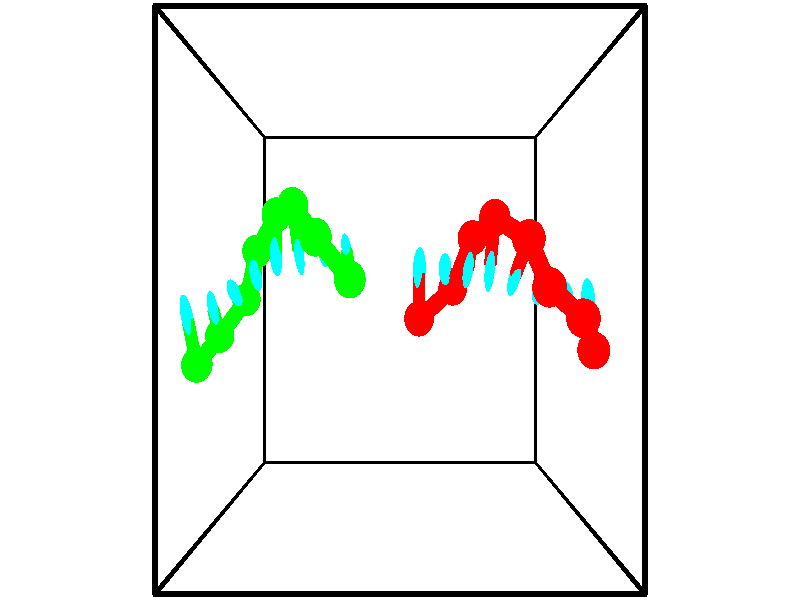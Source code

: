 // switches for output
#declare DRAW_BASES = 1; // possible values are 0, 1; only relevant for DNA ribbons
#declare DRAW_BASES_TYPE = 3; // possible values are 1, 2, 3; only relevant for DNA ribbons
#declare DRAW_FOG = 0; // set to 1 to enable fog

#include "colors.inc"

#include "transforms.inc"
background { rgb <1, 1, 1>}

#default {
   normal{
       ripples 0.25
       frequency 0.20
       turbulence 0.2
       lambda 5
   }
	finish {
		phong 0.1
		phong_size 40.
	}
}

// original window dimensions: 1024x640


// camera settings

camera {
	sky <-0, 1, 0>
	up <-0, 1, 0>
	right 1.6 * <1, 0, 0>
	location <2.5, 2.5, 11.1562>
	look_at <2.5, 2.5, 2.5>
	direction <0, 0, -8.6562>
	angle 67.0682
}


# declare cpy_camera_pos = <2.5, 2.5, 11.1562>;
# if (DRAW_FOG = 1)
fog {
	fog_type 2
	up vnormalize(cpy_camera_pos)
	color rgbt<1,1,1,0.3>
	distance 1e-5
	fog_alt 3e-3
	fog_offset 4
}
# end


// LIGHTS

# declare lum = 6;
global_settings {
	ambient_light rgb lum * <0.05, 0.05, 0.05>
	max_trace_level 15
}# declare cpy_direct_light_amount = 0.25;
light_source
{	1000 * <-1, -1, 1>,
	rgb lum * cpy_direct_light_amount
	parallel
}

light_source
{	1000 * <1, 1, -1>,
	rgb lum * cpy_direct_light_amount
	parallel
}

// strand 0

// nucleotide -1

// particle -1
sphere {
	<2.820170, 2.236959, 0.992134> 0.250000
	pigment { color rgbt <1,0,0,0> }
	no_shadow
}
cylinder {
	<2.824291, 2.635582, 1.025034>,  <2.826764, 2.874756, 1.044774>, 0.100000
	pigment { color rgbt <1,0,0,0> }
	no_shadow
}
cylinder {
	<2.824291, 2.635582, 1.025034>,  <2.820170, 2.236959, 0.992134>, 0.100000
	pigment { color rgbt <1,0,0,0> }
	no_shadow
}

// particle -1
sphere {
	<2.824291, 2.635582, 1.025034> 0.100000
	pigment { color rgbt <1,0,0,0> }
	no_shadow
}
sphere {
	0, 1
	scale<0.080000,0.200000,0.300000>
	matrix <0.909428, -0.043536, 0.413577,
		0.415735, 0.070540, -0.906746,
		0.010302, 0.996558, 0.082251,
		2.827382, 2.934550, 1.049709>
	pigment { color rgbt <0,1,1,0> }
	no_shadow
}
cylinder {
	<3.421794, 2.668278, 0.603992>,  <2.820170, 2.236959, 0.992134>, 0.130000
	pigment { color rgbt <1,0,0,0> }
	no_shadow
}

// nucleotide -1

// particle -1
sphere {
	<3.421794, 2.668278, 0.603992> 0.250000
	pigment { color rgbt <1,0,0,0> }
	no_shadow
}
cylinder {
	<3.319248, 2.813255, 0.962414>,  <3.257720, 2.900242, 1.177467>, 0.100000
	pigment { color rgbt <1,0,0,0> }
	no_shadow
}
cylinder {
	<3.319248, 2.813255, 0.962414>,  <3.421794, 2.668278, 0.603992>, 0.100000
	pigment { color rgbt <1,0,0,0> }
	no_shadow
}

// particle -1
sphere {
	<3.319248, 2.813255, 0.962414> 0.100000
	pigment { color rgbt <1,0,0,0> }
	no_shadow
}
sphere {
	0, 1
	scale<0.080000,0.200000,0.300000>
	matrix <0.941645, -0.115556, 0.316151,
		0.218132, 0.924814, -0.311668,
		-0.256366, 0.362443, 0.896053,
		3.242338, 2.921988, 1.231230>
	pigment { color rgbt <0,1,1,0> }
	no_shadow
}
cylinder {
	<3.737982, 3.385206, 0.824765>,  <3.421794, 2.668278, 0.603992>, 0.130000
	pigment { color rgbt <1,0,0,0> }
	no_shadow
}

// nucleotide -1

// particle -1
sphere {
	<3.737982, 3.385206, 0.824765> 0.250000
	pigment { color rgbt <1,0,0,0> }
	no_shadow
}
cylinder {
	<3.664619, 3.112747, 1.108286>,  <3.620602, 2.949272, 1.278399>, 0.100000
	pigment { color rgbt <1,0,0,0> }
	no_shadow
}
cylinder {
	<3.664619, 3.112747, 1.108286>,  <3.737982, 3.385206, 0.824765>, 0.100000
	pigment { color rgbt <1,0,0,0> }
	no_shadow
}

// particle -1
sphere {
	<3.664619, 3.112747, 1.108286> 0.100000
	pigment { color rgbt <1,0,0,0> }
	no_shadow
}
sphere {
	0, 1
	scale<0.080000,0.200000,0.300000>
	matrix <0.978247, -0.197555, 0.063279,
		0.096925, 0.704991, 0.702562,
		-0.183406, -0.681146, 0.708803,
		3.609598, 2.908403, 1.320927>
	pigment { color rgbt <0,1,1,0> }
	no_shadow
}
cylinder {
	<4.024728, 3.601757, 1.445799>,  <3.737982, 3.385206, 0.824765>, 0.130000
	pigment { color rgbt <1,0,0,0> }
	no_shadow
}

// nucleotide -1

// particle -1
sphere {
	<4.024728, 3.601757, 1.445799> 0.250000
	pigment { color rgbt <1,0,0,0> }
	no_shadow
}
cylinder {
	<3.985378, 3.206085, 1.402260>,  <3.961768, 2.968682, 1.376136>, 0.100000
	pigment { color rgbt <1,0,0,0> }
	no_shadow
}
cylinder {
	<3.985378, 3.206085, 1.402260>,  <4.024728, 3.601757, 1.445799>, 0.100000
	pigment { color rgbt <1,0,0,0> }
	no_shadow
}

// particle -1
sphere {
	<3.985378, 3.206085, 1.402260> 0.100000
	pigment { color rgbt <1,0,0,0> }
	no_shadow
}
sphere {
	0, 1
	scale<0.080000,0.200000,0.300000>
	matrix <0.989925, -0.108464, 0.091015,
		-0.101836, -0.098797, 0.989883,
		-0.098374, -0.989179, -0.108848,
		3.955866, 2.909332, 1.369606>
	pigment { color rgbt <0,1,1,0> }
	no_shadow
}
cylinder {
	<4.463289, 3.276482, 1.957871>,  <4.024728, 3.601757, 1.445799>, 0.130000
	pigment { color rgbt <1,0,0,0> }
	no_shadow
}

// nucleotide -1

// particle -1
sphere {
	<4.463289, 3.276482, 1.957871> 0.250000
	pigment { color rgbt <1,0,0,0> }
	no_shadow
}
cylinder {
	<4.394058, 3.007477, 1.670046>,  <4.352520, 2.846074, 1.497351>, 0.100000
	pigment { color rgbt <1,0,0,0> }
	no_shadow
}
cylinder {
	<4.394058, 3.007477, 1.670046>,  <4.463289, 3.276482, 1.957871>, 0.100000
	pigment { color rgbt <1,0,0,0> }
	no_shadow
}

// particle -1
sphere {
	<4.394058, 3.007477, 1.670046> 0.100000
	pigment { color rgbt <1,0,0,0> }
	no_shadow
}
sphere {
	0, 1
	scale<0.080000,0.200000,0.300000>
	matrix <0.975259, -0.219037, -0.029866,
		-0.137526, -0.706930, 0.693784,
		-0.173078, -0.672512, -0.719563,
		4.342135, 2.805723, 1.454177>
	pigment { color rgbt <0,1,1,0> }
	no_shadow
}
cylinder {
	<4.719449, 2.655711, 2.196825>,  <4.463289, 3.276482, 1.957871>, 0.130000
	pigment { color rgbt <1,0,0,0> }
	no_shadow
}

// nucleotide -1

// particle -1
sphere {
	<4.719449, 2.655711, 2.196825> 0.250000
	pigment { color rgbt <1,0,0,0> }
	no_shadow
}
cylinder {
	<4.716137, 2.642418, 1.797060>,  <4.714150, 2.634442, 1.557201>, 0.100000
	pigment { color rgbt <1,0,0,0> }
	no_shadow
}
cylinder {
	<4.716137, 2.642418, 1.797060>,  <4.719449, 2.655711, 2.196825>, 0.100000
	pigment { color rgbt <1,0,0,0> }
	no_shadow
}

// particle -1
sphere {
	<4.716137, 2.642418, 1.797060> 0.100000
	pigment { color rgbt <1,0,0,0> }
	no_shadow
}
sphere {
	0, 1
	scale<0.080000,0.200000,0.300000>
	matrix <0.994806, -0.101674, -0.004860,
		-0.101453, -0.994263, 0.033901,
		-0.008279, -0.033232, -0.999413,
		4.713654, 2.632448, 1.497236>
	pigment { color rgbt <0,1,1,0> }
	no_shadow
}
cylinder {
	<5.266368, 2.270742, 2.048551>,  <4.719449, 2.655711, 2.196825>, 0.130000
	pigment { color rgbt <1,0,0,0> }
	no_shadow
}

// nucleotide -1

// particle -1
sphere {
	<5.266368, 2.270742, 2.048551> 0.250000
	pigment { color rgbt <1,0,0,0> }
	no_shadow
}
cylinder {
	<5.196508, 2.437866, 1.691916>,  <5.154593, 2.538141, 1.477934>, 0.100000
	pigment { color rgbt <1,0,0,0> }
	no_shadow
}
cylinder {
	<5.196508, 2.437866, 1.691916>,  <5.266368, 2.270742, 2.048551>, 0.100000
	pigment { color rgbt <1,0,0,0> }
	no_shadow
}

// particle -1
sphere {
	<5.196508, 2.437866, 1.691916> 0.100000
	pigment { color rgbt <1,0,0,0> }
	no_shadow
}
sphere {
	0, 1
	scale<0.080000,0.200000,0.300000>
	matrix <0.979235, -0.020962, -0.201641,
		-0.102937, -0.908292, -0.405475,
		-0.174649, 0.417811, -0.891589,
		5.144114, 2.563210, 1.424439>
	pigment { color rgbt <0,1,1,0> }
	no_shadow
}
cylinder {
	<5.580912, 1.832319, 1.550931>,  <5.266368, 2.270742, 2.048551>, 0.130000
	pigment { color rgbt <1,0,0,0> }
	no_shadow
}

// nucleotide -1

// particle -1
sphere {
	<5.580912, 1.832319, 1.550931> 0.250000
	pigment { color rgbt <1,0,0,0> }
	no_shadow
}
cylinder {
	<5.568266, 2.215118, 1.435587>,  <5.560678, 2.444798, 1.366380>, 0.100000
	pigment { color rgbt <1,0,0,0> }
	no_shadow
}
cylinder {
	<5.568266, 2.215118, 1.435587>,  <5.580912, 1.832319, 1.550931>, 0.100000
	pigment { color rgbt <1,0,0,0> }
	no_shadow
}

// particle -1
sphere {
	<5.568266, 2.215118, 1.435587> 0.100000
	pigment { color rgbt <1,0,0,0> }
	no_shadow
}
sphere {
	0, 1
	scale<0.080000,0.200000,0.300000>
	matrix <0.995746, 0.005176, -0.091991,
		-0.086543, -0.290043, -0.953093,
		-0.031615, 0.957000, -0.288361,
		5.558782, 2.502218, 1.349079>
	pigment { color rgbt <0,1,1,0> }
	no_shadow
}
// strand 1

// nucleotide -1

// particle -1
sphere {
	<1.706047, 2.771146, 1.594449> 0.250000
	pigment { color rgbt <0,1,0,0> }
	no_shadow
}
cylinder {
	<1.649590, 3.015160, 1.282568>,  <1.615715, 3.161568, 1.095439>, 0.100000
	pigment { color rgbt <0,1,0,0> }
	no_shadow
}
cylinder {
	<1.649590, 3.015160, 1.282568>,  <1.706047, 2.771146, 1.594449>, 0.100000
	pigment { color rgbt <0,1,0,0> }
	no_shadow
}

// particle -1
sphere {
	<1.649590, 3.015160, 1.282568> 0.100000
	pigment { color rgbt <0,1,0,0> }
	no_shadow
}
sphere {
	0, 1
	scale<0.080000,0.200000,0.300000>
	matrix <-0.979088, -0.202574, 0.018743,
		-0.146514, 0.766042, 0.625870,
		-0.141143, 0.610035, -0.779702,
		1.607247, 3.198170, 1.048657>
	pigment { color rgbt <0,1,1,0> }
	no_shadow
}
cylinder {
	<1.192710, 3.309550, 1.825636>,  <1.706047, 2.771146, 1.594449>, 0.130000
	pigment { color rgbt <0,1,0,0> }
	no_shadow
}

// nucleotide -1

// particle -1
sphere {
	<1.192710, 3.309550, 1.825636> 0.250000
	pigment { color rgbt <0,1,0,0> }
	no_shadow
}
cylinder {
	<1.218849, 3.225754, 1.435387>,  <1.234533, 3.175476, 1.201237>, 0.100000
	pigment { color rgbt <0,1,0,0> }
	no_shadow
}
cylinder {
	<1.218849, 3.225754, 1.435387>,  <1.192710, 3.309550, 1.825636>, 0.100000
	pigment { color rgbt <0,1,0,0> }
	no_shadow
}

// particle -1
sphere {
	<1.218849, 3.225754, 1.435387> 0.100000
	pigment { color rgbt <0,1,0,0> }
	no_shadow
}
sphere {
	0, 1
	scale<0.080000,0.200000,0.300000>
	matrix <-0.993792, -0.101885, -0.044689,
		-0.090040, 0.972488, -0.214849,
		0.065349, -0.209491, -0.975624,
		1.238454, 3.162906, 1.142699>
	pigment { color rgbt <0,1,1,0> }
	no_shadow
}
cylinder {
	<0.758184, 3.775652, 1.352321>,  <1.192710, 3.309550, 1.825636>, 0.130000
	pigment { color rgbt <0,1,0,0> }
	no_shadow
}

// nucleotide -1

// particle -1
sphere {
	<0.758184, 3.775652, 1.352321> 0.250000
	pigment { color rgbt <0,1,0,0> }
	no_shadow
}
cylinder {
	<0.790512, 3.409492, 1.194580>,  <0.809909, 3.189797, 1.099936>, 0.100000
	pigment { color rgbt <0,1,0,0> }
	no_shadow
}
cylinder {
	<0.790512, 3.409492, 1.194580>,  <0.758184, 3.775652, 1.352321>, 0.100000
	pigment { color rgbt <0,1,0,0> }
	no_shadow
}

// particle -1
sphere {
	<0.790512, 3.409492, 1.194580> 0.100000
	pigment { color rgbt <0,1,0,0> }
	no_shadow
}
sphere {
	0, 1
	scale<0.080000,0.200000,0.300000>
	matrix <-0.977015, -0.151058, 0.150413,
		-0.197258, 0.373131, -0.906567,
		0.080820, -0.915399, -0.394351,
		0.814758, 3.134873, 1.076275>
	pigment { color rgbt <0,1,1,0> }
	no_shadow
}
cylinder {
	<0.353815, 3.732108, 0.683147>,  <0.758184, 3.775652, 1.352321>, 0.130000
	pigment { color rgbt <0,1,0,0> }
	no_shadow
}

// nucleotide -1

// particle -1
sphere {
	<0.353815, 3.732108, 0.683147> 0.250000
	pigment { color rgbt <0,1,0,0> }
	no_shadow
}
cylinder {
	<0.389290, 3.377182, 0.864170>,  <0.410575, 3.164227, 0.972784>, 0.100000
	pigment { color rgbt <0,1,0,0> }
	no_shadow
}
cylinder {
	<0.389290, 3.377182, 0.864170>,  <0.353815, 3.732108, 0.683147>, 0.100000
	pigment { color rgbt <0,1,0,0> }
	no_shadow
}

// particle -1
sphere {
	<0.389290, 3.377182, 0.864170> 0.100000
	pigment { color rgbt <0,1,0,0> }
	no_shadow
}
sphere {
	0, 1
	scale<0.080000,0.200000,0.300000>
	matrix <-0.979950, -0.159113, -0.119925,
		0.178419, -0.432848, -0.883634,
		0.088688, -0.887314, 0.452558,
		0.415896, 3.110988, 0.999937>
	pigment { color rgbt <0,1,1,0> }
	no_shadow
}
cylinder {
	<-0.071712, 3.226822, 0.325291>,  <0.353815, 3.732108, 0.683147>, 0.130000
	pigment { color rgbt <0,1,0,0> }
	no_shadow
}

// nucleotide -1

// particle -1
sphere {
	<-0.071712, 3.226822, 0.325291> 0.250000
	pigment { color rgbt <0,1,0,0> }
	no_shadow
}
cylinder {
	<-0.000771, 3.011826, 0.655054>,  <0.041794, 2.882828, 0.852912>, 0.100000
	pigment { color rgbt <0,1,0,0> }
	no_shadow
}
cylinder {
	<-0.000771, 3.011826, 0.655054>,  <-0.071712, 3.226822, 0.325291>, 0.100000
	pigment { color rgbt <0,1,0,0> }
	no_shadow
}

// particle -1
sphere {
	<-0.000771, 3.011826, 0.655054> 0.100000
	pigment { color rgbt <0,1,0,0> }
	no_shadow
}
sphere {
	0, 1
	scale<0.080000,0.200000,0.300000>
	matrix <-0.943450, -0.331261, -0.013009,
		0.280086, -0.775481, -0.565846,
		0.177354, -0.537491, 0.824409,
		0.052436, 2.850578, 0.902377>
	pigment { color rgbt <0,1,1,0> }
	no_shadow
}
cylinder {
	<-0.284475, 2.505697, 0.207116>,  <-0.071712, 3.226822, 0.325291>, 0.130000
	pigment { color rgbt <0,1,0,0> }
	no_shadow
}

// nucleotide -1

// particle -1
sphere {
	<-0.284475, 2.505697, 0.207116> 0.250000
	pigment { color rgbt <0,1,0,0> }
	no_shadow
}
cylinder {
	<-0.297951, 2.559731, 0.603220>,  <-0.306036, 2.592151, 0.840883>, 0.100000
	pigment { color rgbt <0,1,0,0> }
	no_shadow
}
cylinder {
	<-0.297951, 2.559731, 0.603220>,  <-0.284475, 2.505697, 0.207116>, 0.100000
	pigment { color rgbt <0,1,0,0> }
	no_shadow
}

// particle -1
sphere {
	<-0.297951, 2.559731, 0.603220> 0.100000
	pigment { color rgbt <0,1,0,0> }
	no_shadow
}
sphere {
	0, 1
	scale<0.080000,0.200000,0.300000>
	matrix <-0.925497, -0.378222, 0.020109,
		0.377254, -0.915806, 0.137762,
		-0.033689, 0.135084, 0.990261,
		-0.308057, 2.600256, 0.900298>
	pigment { color rgbt <0,1,1,0> }
	no_shadow
}
cylinder {
	<-0.710240, 1.965548, 0.402830>,  <-0.284475, 2.505697, 0.207116>, 0.130000
	pigment { color rgbt <0,1,0,0> }
	no_shadow
}

// nucleotide -1

// particle -1
sphere {
	<-0.710240, 1.965548, 0.402830> 0.250000
	pigment { color rgbt <0,1,0,0> }
	no_shadow
}
cylinder {
	<-0.681488, 2.205742, 0.721390>,  <-0.664237, 2.349858, 0.912525>, 0.100000
	pigment { color rgbt <0,1,0,0> }
	no_shadow
}
cylinder {
	<-0.681488, 2.205742, 0.721390>,  <-0.710240, 1.965548, 0.402830>, 0.100000
	pigment { color rgbt <0,1,0,0> }
	no_shadow
}

// particle -1
sphere {
	<-0.681488, 2.205742, 0.721390> 0.100000
	pigment { color rgbt <0,1,0,0> }
	no_shadow
}
sphere {
	0, 1
	scale<0.080000,0.200000,0.300000>
	matrix <-0.951073, -0.199289, 0.236104,
		0.300490, -0.774404, 0.556780,
		0.071880, 0.600485, 0.796399,
		-0.659924, 2.385887, 0.960309>
	pigment { color rgbt <0,1,1,0> }
	no_shadow
}
cylinder {
	<-0.899480, 1.597844, 1.051642>,  <-0.710240, 1.965548, 0.402830>, 0.130000
	pigment { color rgbt <0,1,0,0> }
	no_shadow
}

// nucleotide -1

// particle -1
sphere {
	<-0.899480, 1.597844, 1.051642> 0.250000
	pigment { color rgbt <0,1,0,0> }
	no_shadow
}
cylinder {
	<-0.985054, 1.987419, 1.081778>,  <-1.036399, 2.221164, 1.099859>, 0.100000
	pigment { color rgbt <0,1,0,0> }
	no_shadow
}
cylinder {
	<-0.985054, 1.987419, 1.081778>,  <-0.899480, 1.597844, 1.051642>, 0.100000
	pigment { color rgbt <0,1,0,0> }
	no_shadow
}

// particle -1
sphere {
	<-0.985054, 1.987419, 1.081778> 0.100000
	pigment { color rgbt <0,1,0,0> }
	no_shadow
}
sphere {
	0, 1
	scale<0.080000,0.200000,0.300000>
	matrix <-0.974743, -0.217899, 0.048941,
		0.064082, -0.062967, 0.995956,
		-0.213936, 0.973938, 0.075340,
		-1.049235, 2.279601, 1.104379>
	pigment { color rgbt <0,1,1,0> }
	no_shadow
}
// box output
cylinder {
	<0.000000, 0.000000, 0.000000>,  <5.000000, 0.000000, 0.000000>, 0.025000
	pigment { color rgbt <0,0,0,0> }
	no_shadow
}
cylinder {
	<0.000000, 0.000000, 0.000000>,  <0.000000, 5.000000, 0.000000>, 0.025000
	pigment { color rgbt <0,0,0,0> }
	no_shadow
}
cylinder {
	<0.000000, 0.000000, 0.000000>,  <0.000000, 0.000000, 5.000000>, 0.025000
	pigment { color rgbt <0,0,0,0> }
	no_shadow
}
cylinder {
	<5.000000, 5.000000, 5.000000>,  <0.000000, 5.000000, 5.000000>, 0.025000
	pigment { color rgbt <0,0,0,0> }
	no_shadow
}
cylinder {
	<5.000000, 5.000000, 5.000000>,  <5.000000, 0.000000, 5.000000>, 0.025000
	pigment { color rgbt <0,0,0,0> }
	no_shadow
}
cylinder {
	<5.000000, 5.000000, 5.000000>,  <5.000000, 5.000000, 0.000000>, 0.025000
	pigment { color rgbt <0,0,0,0> }
	no_shadow
}
cylinder {
	<0.000000, 0.000000, 5.000000>,  <0.000000, 5.000000, 5.000000>, 0.025000
	pigment { color rgbt <0,0,0,0> }
	no_shadow
}
cylinder {
	<0.000000, 0.000000, 5.000000>,  <5.000000, 0.000000, 5.000000>, 0.025000
	pigment { color rgbt <0,0,0,0> }
	no_shadow
}
cylinder {
	<5.000000, 5.000000, 0.000000>,  <0.000000, 5.000000, 0.000000>, 0.025000
	pigment { color rgbt <0,0,0,0> }
	no_shadow
}
cylinder {
	<5.000000, 5.000000, 0.000000>,  <5.000000, 0.000000, 0.000000>, 0.025000
	pigment { color rgbt <0,0,0,0> }
	no_shadow
}
cylinder {
	<5.000000, 0.000000, 5.000000>,  <5.000000, 0.000000, 0.000000>, 0.025000
	pigment { color rgbt <0,0,0,0> }
	no_shadow
}
cylinder {
	<0.000000, 5.000000, 0.000000>,  <0.000000, 5.000000, 5.000000>, 0.025000
	pigment { color rgbt <0,0,0,0> }
	no_shadow
}
// end of box output
